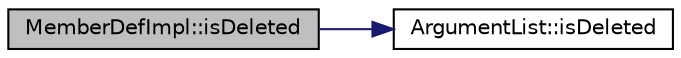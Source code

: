 digraph "MemberDefImpl::isDeleted"
{
 // LATEX_PDF_SIZE
  edge [fontname="Helvetica",fontsize="10",labelfontname="Helvetica",labelfontsize="10"];
  node [fontname="Helvetica",fontsize="10",shape=record];
  rankdir="LR";
  Node1 [label="MemberDefImpl::isDeleted",height=0.2,width=0.4,color="black", fillcolor="grey75", style="filled", fontcolor="black",tooltip=" "];
  Node1 -> Node2 [color="midnightblue",fontsize="10",style="solid",fontname="Helvetica"];
  Node2 [label="ArgumentList::isDeleted",height=0.2,width=0.4,color="black", fillcolor="white", style="filled",URL="$classArgumentList.html#a483b5375dcb5f02a27c8d5808ab7a7e9",tooltip=" "];
}
